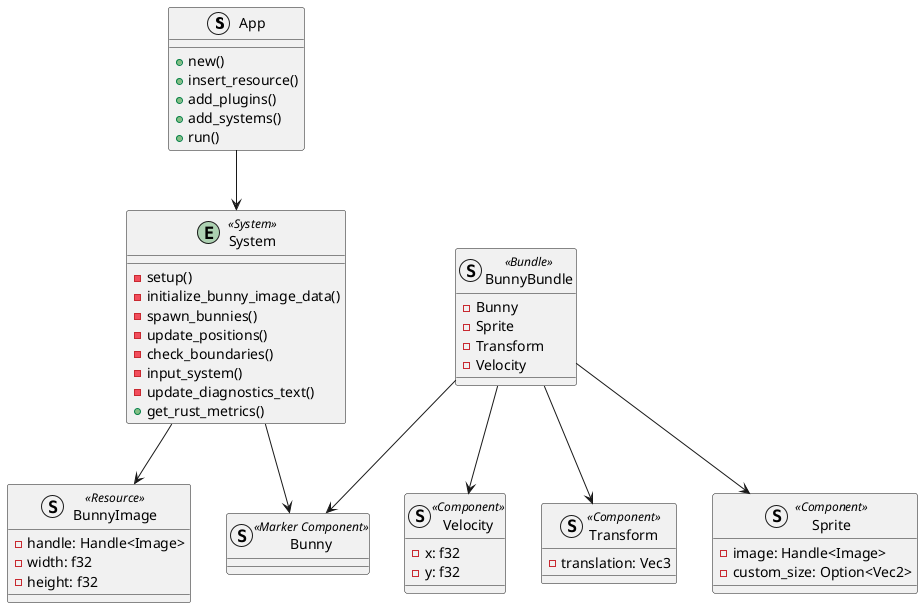 @startuml

struct App {
  +new()
  +insert_resource()
  +add_plugins()
  +add_systems()
  +run()
}

struct BunnyBundle <<Bundle>> {
  -Bunny
  -Sprite
  -Transform
  -Velocity
}

struct Bunny <<Marker Component>>

struct Velocity <<Component>> {
  -x: f32
  -y: f32
}

struct Transform <<Component>> {
  -translation: Vec3
}

struct Sprite <<Component>> {
  -image: Handle<Image>
  -custom_size: Option<Vec2>
}

struct BunnyImage <<Resource>> {
  -handle: Handle<Image>
  -width: f32
  -height: f32
}

entity System <<System>> {
  -setup()
  -initialize_bunny_image_data()
  -spawn_bunnies()
  -update_positions()
  -check_boundaries()
  -input_system()
  -update_diagnostics_text()
  +get_rust_metrics()
}

App --> System
System --> BunnyImage
System --> Bunny
BunnyBundle --> Bunny
BunnyBundle --> Sprite
BunnyBundle --> Transform
BunnyBundle --> Velocity

@enduml
